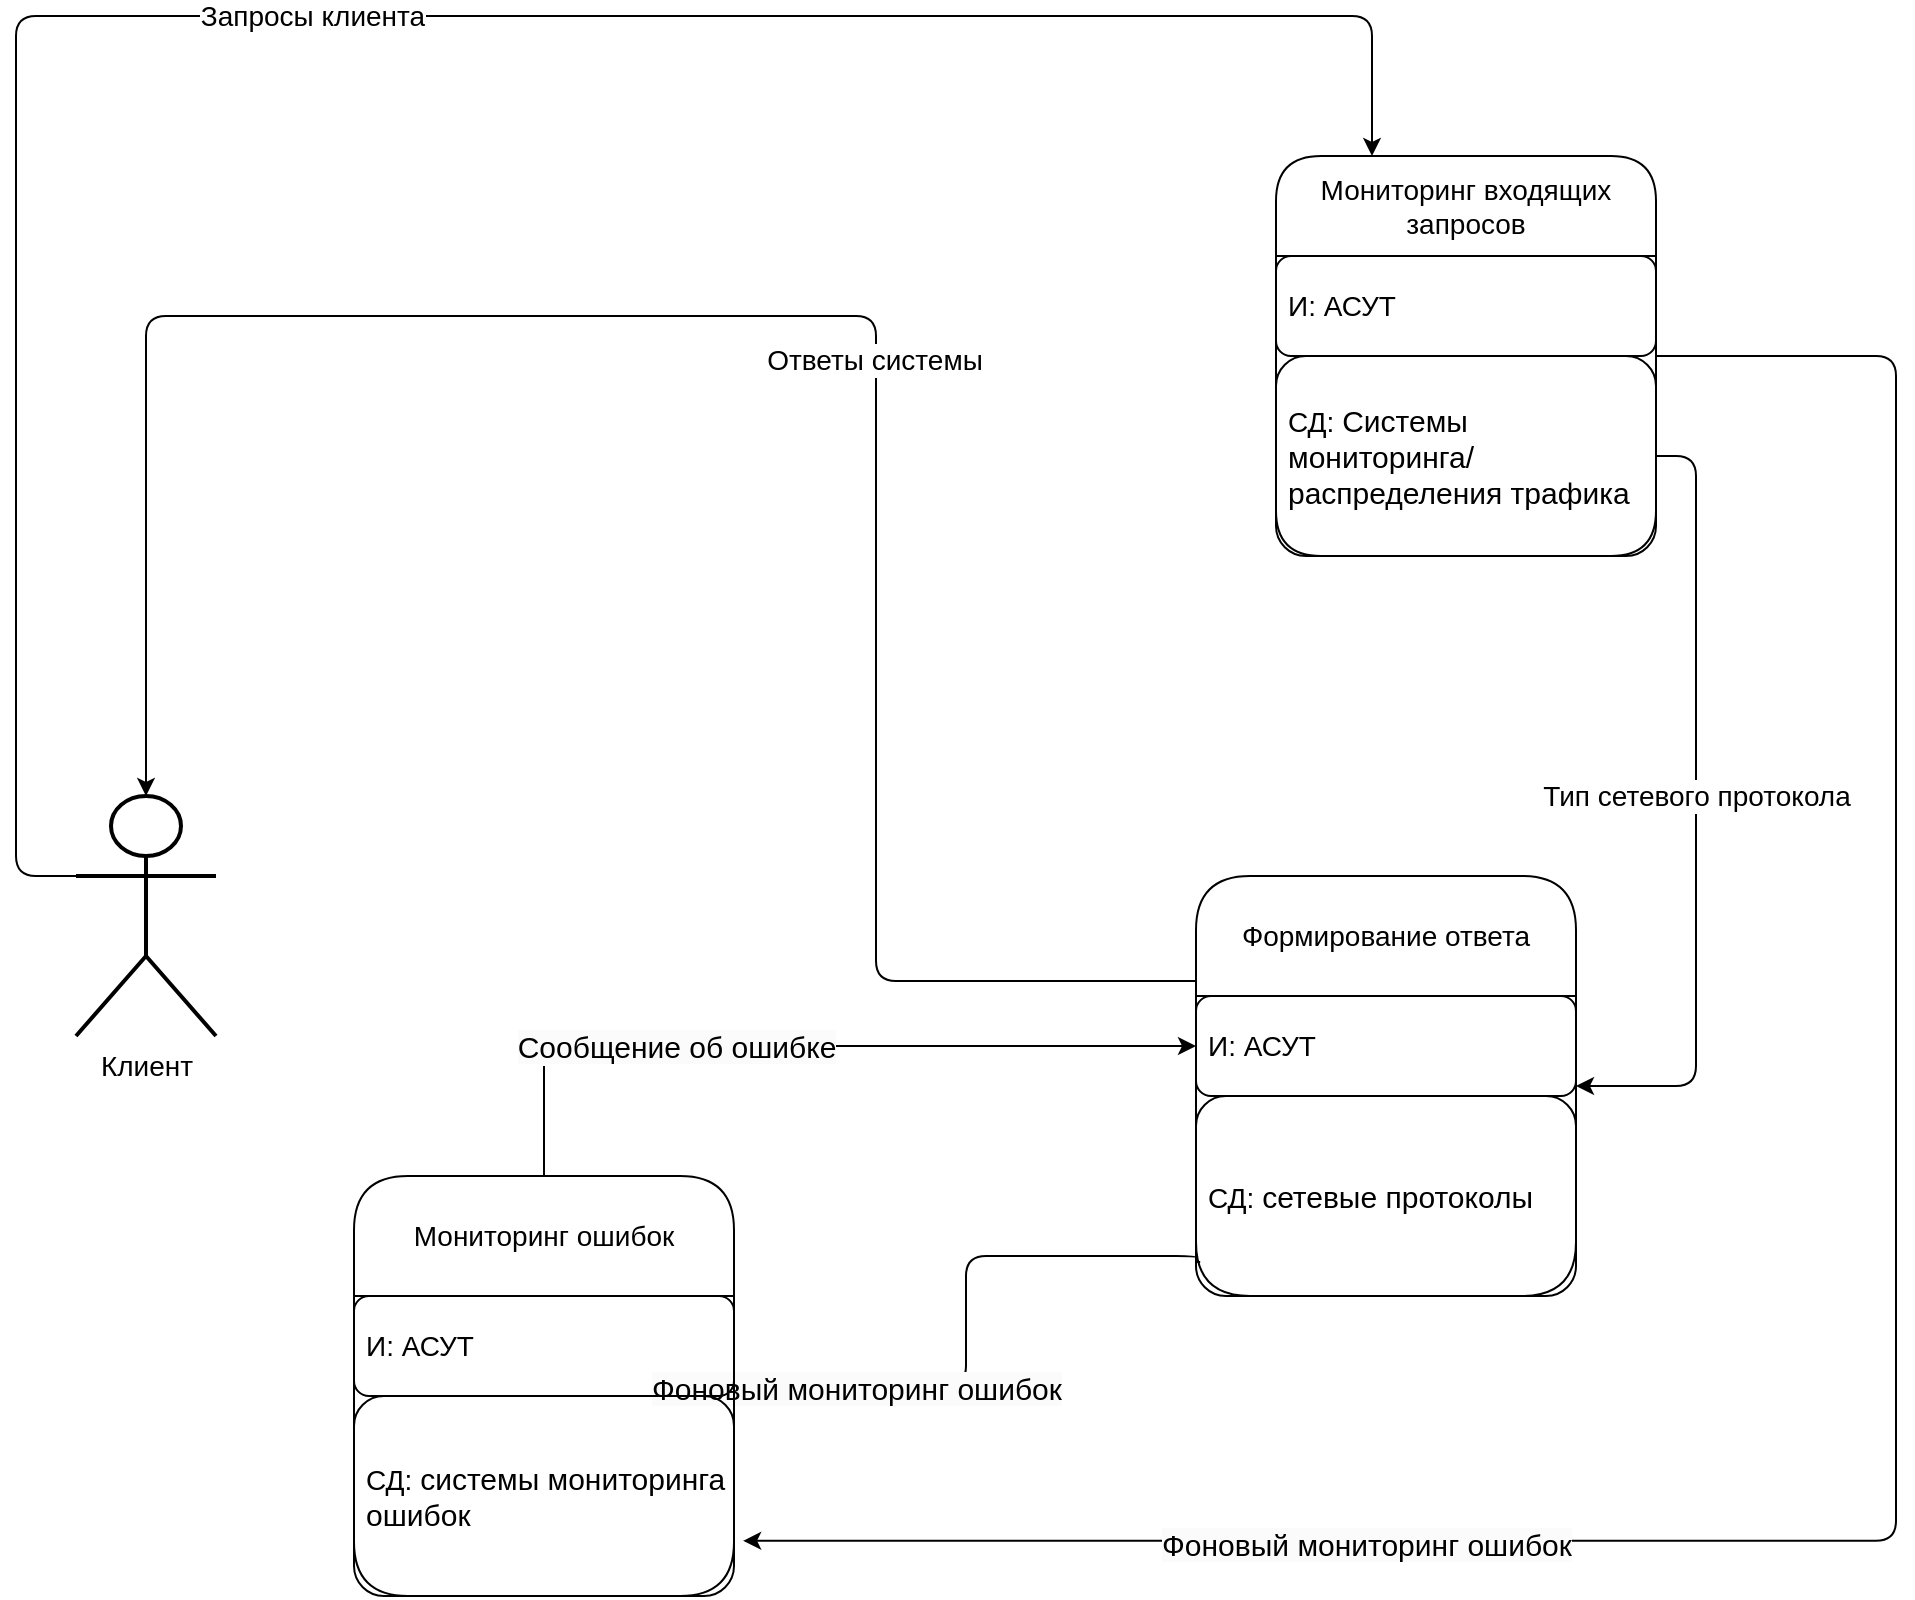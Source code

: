 <mxfile version="25.0.1">
  <diagram id="CveNoNUf0CGThfszIA-8" name="Страница — 1">
    <mxGraphModel dx="1710" dy="985" grid="1" gridSize="10" guides="1" tooltips="1" connect="1" arrows="1" fold="1" page="1" pageScale="1" pageWidth="827" pageHeight="1169" math="0" shadow="0">
      <root>
        <mxCell id="0" />
        <mxCell id="1" parent="0" />
        <mxCell id="_LojwVjPKe4OjfMMHTwD-1" value="&lt;font style=&quot;font-size: 14px;&quot;&gt;Клиент&lt;/font&gt;" style="shape=umlActor;verticalLabelPosition=bottom;verticalAlign=top;html=1;outlineConnect=0;strokeWidth=2;rounded=1;" parent="1" vertex="1">
          <mxGeometry x="180" y="440" width="70" height="120" as="geometry" />
        </mxCell>
        <mxCell id="_LojwVjPKe4OjfMMHTwD-3" value="&lt;font style=&quot;font-size: 14px;&quot;&gt;Мониторинг входящих запросов&lt;/font&gt;" style="swimlane;fontStyle=0;childLayout=stackLayout;horizontal=1;startSize=50;horizontalStack=0;resizeParent=1;resizeParentMax=0;resizeLast=0;collapsible=1;marginBottom=0;whiteSpace=wrap;html=1;rounded=1;" parent="1" vertex="1">
          <mxGeometry x="780" y="120" width="190" height="200" as="geometry">
            <mxRectangle x="240" y="60" width="210" height="50" as="alternateBounds" />
          </mxGeometry>
        </mxCell>
        <mxCell id="_LojwVjPKe4OjfMMHTwD-4" value="&lt;font style=&quot;font-size: 14px;&quot; face=&quot;Helvetica&quot;&gt;&lt;font style=&quot;font-size: 14px;&quot;&gt;И:&amp;nbsp;&lt;/font&gt;&lt;/font&gt;&lt;span style=&quot;font-size: 14px; text-align: center; text-wrap-mode: nowrap;&quot;&gt;АСУТ&lt;/span&gt;" style="text;strokeColor=default;fillColor=none;align=left;verticalAlign=middle;spacingLeft=4;spacingRight=4;overflow=hidden;points=[[0,0.5],[1,0.5]];portConstraint=eastwest;rotatable=0;whiteSpace=wrap;html=1;rounded=1;" parent="_LojwVjPKe4OjfMMHTwD-3" vertex="1">
          <mxGeometry y="50" width="190" height="50" as="geometry" />
        </mxCell>
        <mxCell id="_LojwVjPKe4OjfMMHTwD-5" value="&lt;font style=&quot;font-size: 14px;&quot; face=&quot;Helvetica&quot;&gt;&lt;font style=&quot;font-size: 14px;&quot;&gt;СД:&amp;nbsp;&lt;/font&gt;&lt;/font&gt;&lt;span style=&quot;font-size: 15px;&quot;&gt;Системы мониторинга/распределения трафика&lt;/span&gt;" style="text;strokeColor=default;fillColor=none;align=left;verticalAlign=middle;spacingLeft=4;spacingRight=4;overflow=hidden;points=[[0,0.5],[1,0.5]];portConstraint=eastwest;rotatable=0;whiteSpace=wrap;html=1;rounded=1;" parent="_LojwVjPKe4OjfMMHTwD-3" vertex="1">
          <mxGeometry y="100" width="190" height="100" as="geometry" />
        </mxCell>
        <mxCell id="_LojwVjPKe4OjfMMHTwD-9" style="edgeStyle=orthogonalEdgeStyle;rounded=1;orthogonalLoop=1;jettySize=auto;html=1;exitX=1;exitY=0.333;exitDx=0;exitDy=0;exitPerimeter=0;entryX=0.25;entryY=0;entryDx=0;entryDy=0;" parent="1" source="_LojwVjPKe4OjfMMHTwD-1" target="_LojwVjPKe4OjfMMHTwD-3" edge="1">
          <mxGeometry relative="1" as="geometry">
            <Array as="points">
              <mxPoint x="150" y="480" />
              <mxPoint x="150" y="50" />
              <mxPoint x="828" y="50" />
              <mxPoint x="828" y="120" />
            </Array>
            <mxPoint x="830" y="110" as="targetPoint" />
          </mxGeometry>
        </mxCell>
        <mxCell id="_LojwVjPKe4OjfMMHTwD-10" value="&lt;span style=&quot;font-size: 14px;&quot;&gt;Запросы клиента&lt;/span&gt;" style="edgeLabel;html=1;align=center;verticalAlign=middle;resizable=0;points=[];rounded=1;" parent="_LojwVjPKe4OjfMMHTwD-9" vertex="1" connectable="0">
          <mxGeometry x="-0.038" y="2" relative="1" as="geometry">
            <mxPoint x="63" y="2" as="offset" />
          </mxGeometry>
        </mxCell>
        <mxCell id="_LojwVjPKe4OjfMMHTwD-48" style="edgeStyle=orthogonalEdgeStyle;rounded=1;orthogonalLoop=1;jettySize=auto;html=1;exitX=0.011;exitY=0.83;exitDx=0;exitDy=0;entryX=1;entryY=0.5;entryDx=0;entryDy=0;exitPerimeter=0;" parent="1" source="_LojwVjPKe4OjfMMHTwD-13" target="_LojwVjPKe4OjfMMHTwD-30" edge="1">
          <mxGeometry relative="1" as="geometry">
            <Array as="points">
              <mxPoint x="740" y="673" />
              <mxPoint x="740" y="670" />
              <mxPoint x="625" y="670" />
              <mxPoint x="625" y="735" />
            </Array>
          </mxGeometry>
        </mxCell>
        <mxCell id="_LojwVjPKe4OjfMMHTwD-49" value="&lt;span style=&quot;font-size: 15px; text-align: left; text-wrap-mode: wrap; background-color: rgb(251, 251, 251);&quot;&gt;Фоновый мониторинг ошибок&lt;/span&gt;" style="edgeLabel;html=1;align=center;verticalAlign=middle;resizable=0;points=[];rounded=1;" parent="_LojwVjPKe4OjfMMHTwD-48" vertex="1" connectable="0">
          <mxGeometry x="-0.047" relative="1" as="geometry">
            <mxPoint x="-55" y="42" as="offset" />
          </mxGeometry>
        </mxCell>
        <mxCell id="_LojwVjPKe4OjfMMHTwD-11" value="&lt;font style=&quot;font-size: 14px;&quot;&gt;Формирование ответа&lt;/font&gt;" style="swimlane;fontStyle=0;childLayout=stackLayout;horizontal=1;startSize=60;horizontalStack=0;resizeParent=1;resizeParentMax=0;resizeLast=0;collapsible=1;marginBottom=0;whiteSpace=wrap;html=1;rounded=1;" parent="1" vertex="1">
          <mxGeometry x="740" y="480" width="190" height="210" as="geometry">
            <mxRectangle x="240" y="60" width="210" height="50" as="alternateBounds" />
          </mxGeometry>
        </mxCell>
        <mxCell id="_LojwVjPKe4OjfMMHTwD-12" value="&lt;font style=&quot;font-size: 14px;&quot; face=&quot;Helvetica&quot;&gt;&lt;font style=&quot;font-size: 14px;&quot;&gt;И:&amp;nbsp;&lt;/font&gt;&lt;/font&gt;&lt;span style=&quot;font-size: 14px; text-align: center; text-wrap-mode: nowrap;&quot;&gt;АСУТ&lt;/span&gt;" style="text;strokeColor=default;fillColor=none;align=left;verticalAlign=middle;spacingLeft=4;spacingRight=4;overflow=hidden;points=[[0,0.5],[1,0.5]];portConstraint=eastwest;rotatable=0;whiteSpace=wrap;html=1;rounded=1;" parent="_LojwVjPKe4OjfMMHTwD-11" vertex="1">
          <mxGeometry y="60" width="190" height="50" as="geometry" />
        </mxCell>
        <mxCell id="_LojwVjPKe4OjfMMHTwD-13" value="&lt;div style=&quot;text-align: left;&quot;&gt;&lt;span style=&quot;font-size: 14px; background-color: initial;&quot;&gt;СД: &lt;/span&gt;&lt;span style=&quot;background-color: initial; font-size: 15px;&quot;&gt;сетевые протоколы&lt;/span&gt;&lt;/div&gt;" style="text;strokeColor=default;fillColor=none;align=left;verticalAlign=middle;spacingLeft=4;spacingRight=4;overflow=hidden;points=[[0,0.5],[1,0.5]];portConstraint=eastwest;rotatable=0;whiteSpace=wrap;html=1;rounded=1;" parent="_LojwVjPKe4OjfMMHTwD-11" vertex="1">
          <mxGeometry y="110" width="190" height="100" as="geometry" />
        </mxCell>
        <mxCell id="_LojwVjPKe4OjfMMHTwD-14" style="edgeStyle=orthogonalEdgeStyle;rounded=1;orthogonalLoop=1;jettySize=auto;html=1;exitX=1;exitY=0.5;exitDx=0;exitDy=0;entryX=1;entryY=0.5;entryDx=0;entryDy=0;" parent="1" source="_LojwVjPKe4OjfMMHTwD-5" target="_LojwVjPKe4OjfMMHTwD-11" edge="1">
          <mxGeometry relative="1" as="geometry" />
        </mxCell>
        <mxCell id="_LojwVjPKe4OjfMMHTwD-16" value="&lt;span style=&quot;font-size: 14px;&quot;&gt;Тип сетевого протокола&lt;/span&gt;" style="edgeLabel;html=1;align=center;verticalAlign=middle;resizable=0;points=[];rounded=1;" parent="_LojwVjPKe4OjfMMHTwD-14" vertex="1" connectable="0">
          <mxGeometry x="0.661" y="-1" relative="1" as="geometry">
            <mxPoint x="1" y="-138" as="offset" />
          </mxGeometry>
        </mxCell>
        <mxCell id="_LojwVjPKe4OjfMMHTwD-52" style="edgeStyle=orthogonalEdgeStyle;rounded=1;orthogonalLoop=1;jettySize=auto;html=1;entryX=0;entryY=0.5;entryDx=0;entryDy=0;" parent="1" source="_LojwVjPKe4OjfMMHTwD-30" edge="1" target="_LojwVjPKe4OjfMMHTwD-12">
          <mxGeometry relative="1" as="geometry">
            <mxPoint x="430" y="250" as="targetPoint" />
          </mxGeometry>
        </mxCell>
        <mxCell id="_LojwVjPKe4OjfMMHTwD-53" value="&lt;span style=&quot;font-size: 15px; text-align: left; text-wrap-mode: wrap; background-color: rgb(251, 251, 251);&quot;&gt;Сообщение об ошибке&lt;/span&gt;" style="edgeLabel;html=1;align=center;verticalAlign=middle;resizable=0;points=[];rounded=1;" parent="_LojwVjPKe4OjfMMHTwD-52" vertex="1" connectable="0">
          <mxGeometry x="0.036" y="2" relative="1" as="geometry">
            <mxPoint x="-72" y="2" as="offset" />
          </mxGeometry>
        </mxCell>
        <mxCell id="_LojwVjPKe4OjfMMHTwD-30" value="&lt;font style=&quot;font-size: 14px;&quot;&gt;Мониторинг ошибок&lt;/font&gt;" style="swimlane;fontStyle=0;childLayout=stackLayout;horizontal=1;startSize=60;horizontalStack=0;resizeParent=1;resizeParentMax=0;resizeLast=0;collapsible=1;marginBottom=0;whiteSpace=wrap;html=1;rounded=1;" parent="1" vertex="1">
          <mxGeometry x="319" y="630" width="190" height="210" as="geometry">
            <mxRectangle x="240" y="60" width="210" height="50" as="alternateBounds" />
          </mxGeometry>
        </mxCell>
        <mxCell id="_LojwVjPKe4OjfMMHTwD-31" value="&lt;font style=&quot;font-size: 14px;&quot; face=&quot;Helvetica&quot;&gt;&lt;font style=&quot;font-size: 14px;&quot;&gt;И:&amp;nbsp;&lt;/font&gt;&lt;/font&gt;&lt;span style=&quot;font-size: 14px; text-align: center; text-wrap-mode: nowrap;&quot;&gt;АСУТ&lt;/span&gt;" style="text;strokeColor=default;fillColor=none;align=left;verticalAlign=middle;spacingLeft=4;spacingRight=4;overflow=hidden;points=[[0,0.5],[1,0.5]];portConstraint=eastwest;rotatable=0;whiteSpace=wrap;html=1;rounded=1;" parent="_LojwVjPKe4OjfMMHTwD-30" vertex="1">
          <mxGeometry y="60" width="190" height="50" as="geometry" />
        </mxCell>
        <mxCell id="_LojwVjPKe4OjfMMHTwD-32" value="&lt;div style=&quot;&quot;&gt;&lt;span style=&quot;font-size: 14px; background-color: initial;&quot;&gt;СД:&amp;nbsp;&lt;/span&gt;&lt;span style=&quot;font-size: 15px; background-color: initial;&quot;&gt;системы мониторинга ошибок&lt;/span&gt;&lt;/div&gt;" style="text;strokeColor=default;fillColor=none;align=left;verticalAlign=middle;spacingLeft=4;spacingRight=4;overflow=hidden;points=[[0,0.5],[1,0.5]];portConstraint=eastwest;rotatable=0;whiteSpace=wrap;html=1;rounded=1;" parent="_LojwVjPKe4OjfMMHTwD-30" vertex="1">
          <mxGeometry y="110" width="190" height="100" as="geometry" />
        </mxCell>
        <mxCell id="_LojwVjPKe4OjfMMHTwD-45" style="edgeStyle=orthogonalEdgeStyle;rounded=1;orthogonalLoop=1;jettySize=auto;html=1;exitX=1;exitY=0.5;exitDx=0;exitDy=0;entryX=1.024;entryY=0.724;entryDx=0;entryDy=0;entryPerimeter=0;" parent="1" source="_LojwVjPKe4OjfMMHTwD-3" target="_LojwVjPKe4OjfMMHTwD-32" edge="1">
          <mxGeometry relative="1" as="geometry">
            <Array as="points">
              <mxPoint x="1090" y="220" />
              <mxPoint x="1090" y="812" />
            </Array>
          </mxGeometry>
        </mxCell>
        <mxCell id="_LojwVjPKe4OjfMMHTwD-46" value="&lt;div style=&quot;text-align: left;&quot;&gt;&lt;span style=&quot;font-size: 15px; text-wrap-mode: wrap; background-color: rgb(251, 251, 251);&quot;&gt;Фоновый мониторинг ошибок&lt;/span&gt;&lt;/div&gt;" style="edgeLabel;html=1;align=center;verticalAlign=middle;resizable=0;points=[];rounded=1;" parent="_LojwVjPKe4OjfMMHTwD-45" vertex="1" connectable="0">
          <mxGeometry x="0.518" y="1" relative="1" as="geometry">
            <mxPoint as="offset" />
          </mxGeometry>
        </mxCell>
        <mxCell id="_LojwVjPKe4OjfMMHTwD-50" style="edgeStyle=orthogonalEdgeStyle;rounded=1;orthogonalLoop=1;jettySize=auto;html=1;exitX=0;exitY=0.25;exitDx=0;exitDy=0;entryX=0.5;entryY=0;entryDx=0;entryDy=0;entryPerimeter=0;" parent="1" source="_LojwVjPKe4OjfMMHTwD-11" target="_LojwVjPKe4OjfMMHTwD-1" edge="1">
          <mxGeometry relative="1" as="geometry">
            <Array as="points">
              <mxPoint x="580" y="533" />
              <mxPoint x="580" y="200" />
              <mxPoint x="215" y="200" />
            </Array>
            <mxPoint x="480" y="210" as="targetPoint" />
          </mxGeometry>
        </mxCell>
        <mxCell id="_LojwVjPKe4OjfMMHTwD-51" value="&lt;div style=&quot;text-align: left;&quot;&gt;&lt;span style=&quot;font-size: 14px; text-align: center;&quot;&gt;Ответы системы&lt;/span&gt;&lt;/div&gt;" style="edgeLabel;html=1;align=center;verticalAlign=middle;resizable=0;points=[];rounded=1;" parent="_LojwVjPKe4OjfMMHTwD-50" vertex="1" connectable="0">
          <mxGeometry x="-0.143" y="1" relative="1" as="geometry">
            <mxPoint as="offset" />
          </mxGeometry>
        </mxCell>
      </root>
    </mxGraphModel>
  </diagram>
</mxfile>

